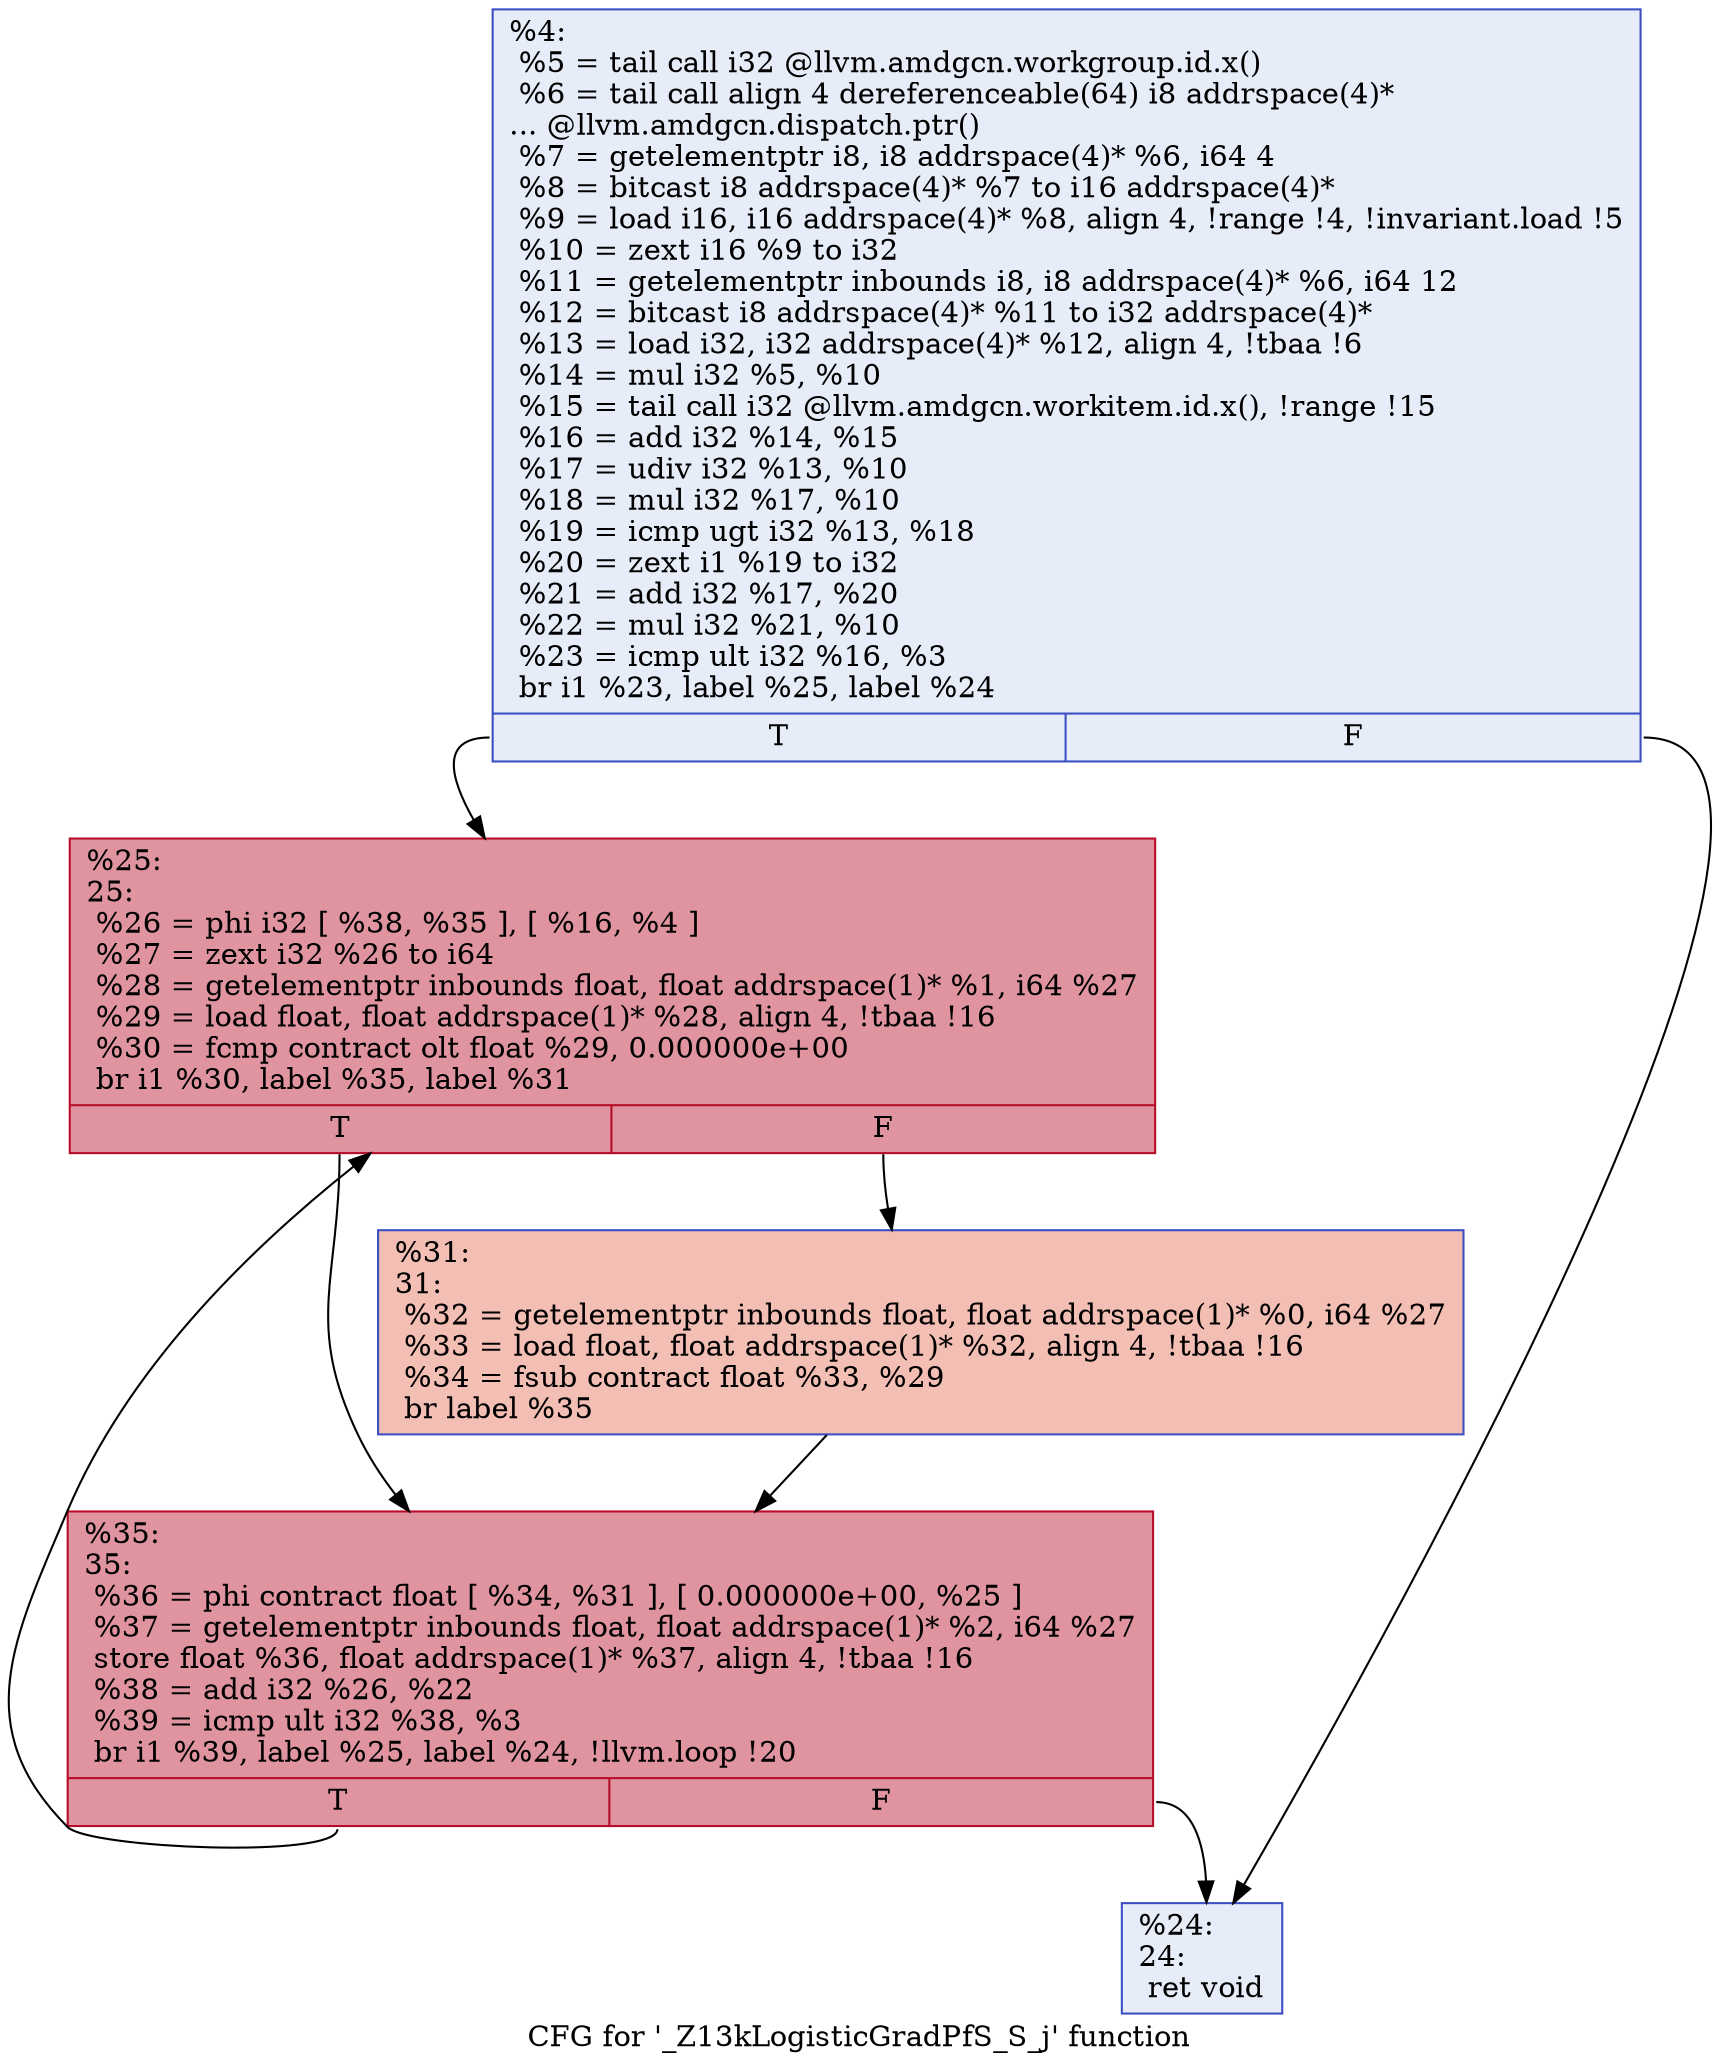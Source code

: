 digraph "CFG for '_Z13kLogisticGradPfS_S_j' function" {
	label="CFG for '_Z13kLogisticGradPfS_S_j' function";

	Node0x4cae5f0 [shape=record,color="#3d50c3ff", style=filled, fillcolor="#c7d7f070",label="{%4:\l  %5 = tail call i32 @llvm.amdgcn.workgroup.id.x()\l  %6 = tail call align 4 dereferenceable(64) i8 addrspace(4)*\l... @llvm.amdgcn.dispatch.ptr()\l  %7 = getelementptr i8, i8 addrspace(4)* %6, i64 4\l  %8 = bitcast i8 addrspace(4)* %7 to i16 addrspace(4)*\l  %9 = load i16, i16 addrspace(4)* %8, align 4, !range !4, !invariant.load !5\l  %10 = zext i16 %9 to i32\l  %11 = getelementptr inbounds i8, i8 addrspace(4)* %6, i64 12\l  %12 = bitcast i8 addrspace(4)* %11 to i32 addrspace(4)*\l  %13 = load i32, i32 addrspace(4)* %12, align 4, !tbaa !6\l  %14 = mul i32 %5, %10\l  %15 = tail call i32 @llvm.amdgcn.workitem.id.x(), !range !15\l  %16 = add i32 %14, %15\l  %17 = udiv i32 %13, %10\l  %18 = mul i32 %17, %10\l  %19 = icmp ugt i32 %13, %18\l  %20 = zext i1 %19 to i32\l  %21 = add i32 %17, %20\l  %22 = mul i32 %21, %10\l  %23 = icmp ult i32 %16, %3\l  br i1 %23, label %25, label %24\l|{<s0>T|<s1>F}}"];
	Node0x4cae5f0:s0 -> Node0x4cb0bb0;
	Node0x4cae5f0:s1 -> Node0x4cb0c40;
	Node0x4cb0c40 [shape=record,color="#3d50c3ff", style=filled, fillcolor="#c7d7f070",label="{%24:\l24:                                               \l  ret void\l}"];
	Node0x4cb0bb0 [shape=record,color="#b70d28ff", style=filled, fillcolor="#b70d2870",label="{%25:\l25:                                               \l  %26 = phi i32 [ %38, %35 ], [ %16, %4 ]\l  %27 = zext i32 %26 to i64\l  %28 = getelementptr inbounds float, float addrspace(1)* %1, i64 %27\l  %29 = load float, float addrspace(1)* %28, align 4, !tbaa !16\l  %30 = fcmp contract olt float %29, 0.000000e+00\l  br i1 %30, label %35, label %31\l|{<s0>T|<s1>F}}"];
	Node0x4cb0bb0:s0 -> Node0x4cb0dd0;
	Node0x4cb0bb0:s1 -> Node0x4cb1ca0;
	Node0x4cb1ca0 [shape=record,color="#3d50c3ff", style=filled, fillcolor="#e36c5570",label="{%31:\l31:                                               \l  %32 = getelementptr inbounds float, float addrspace(1)* %0, i64 %27\l  %33 = load float, float addrspace(1)* %32, align 4, !tbaa !16\l  %34 = fsub contract float %33, %29\l  br label %35\l}"];
	Node0x4cb1ca0 -> Node0x4cb0dd0;
	Node0x4cb0dd0 [shape=record,color="#b70d28ff", style=filled, fillcolor="#b70d2870",label="{%35:\l35:                                               \l  %36 = phi contract float [ %34, %31 ], [ 0.000000e+00, %25 ]\l  %37 = getelementptr inbounds float, float addrspace(1)* %2, i64 %27\l  store float %36, float addrspace(1)* %37, align 4, !tbaa !16\l  %38 = add i32 %26, %22\l  %39 = icmp ult i32 %38, %3\l  br i1 %39, label %25, label %24, !llvm.loop !20\l|{<s0>T|<s1>F}}"];
	Node0x4cb0dd0:s0 -> Node0x4cb0bb0;
	Node0x4cb0dd0:s1 -> Node0x4cb0c40;
}
